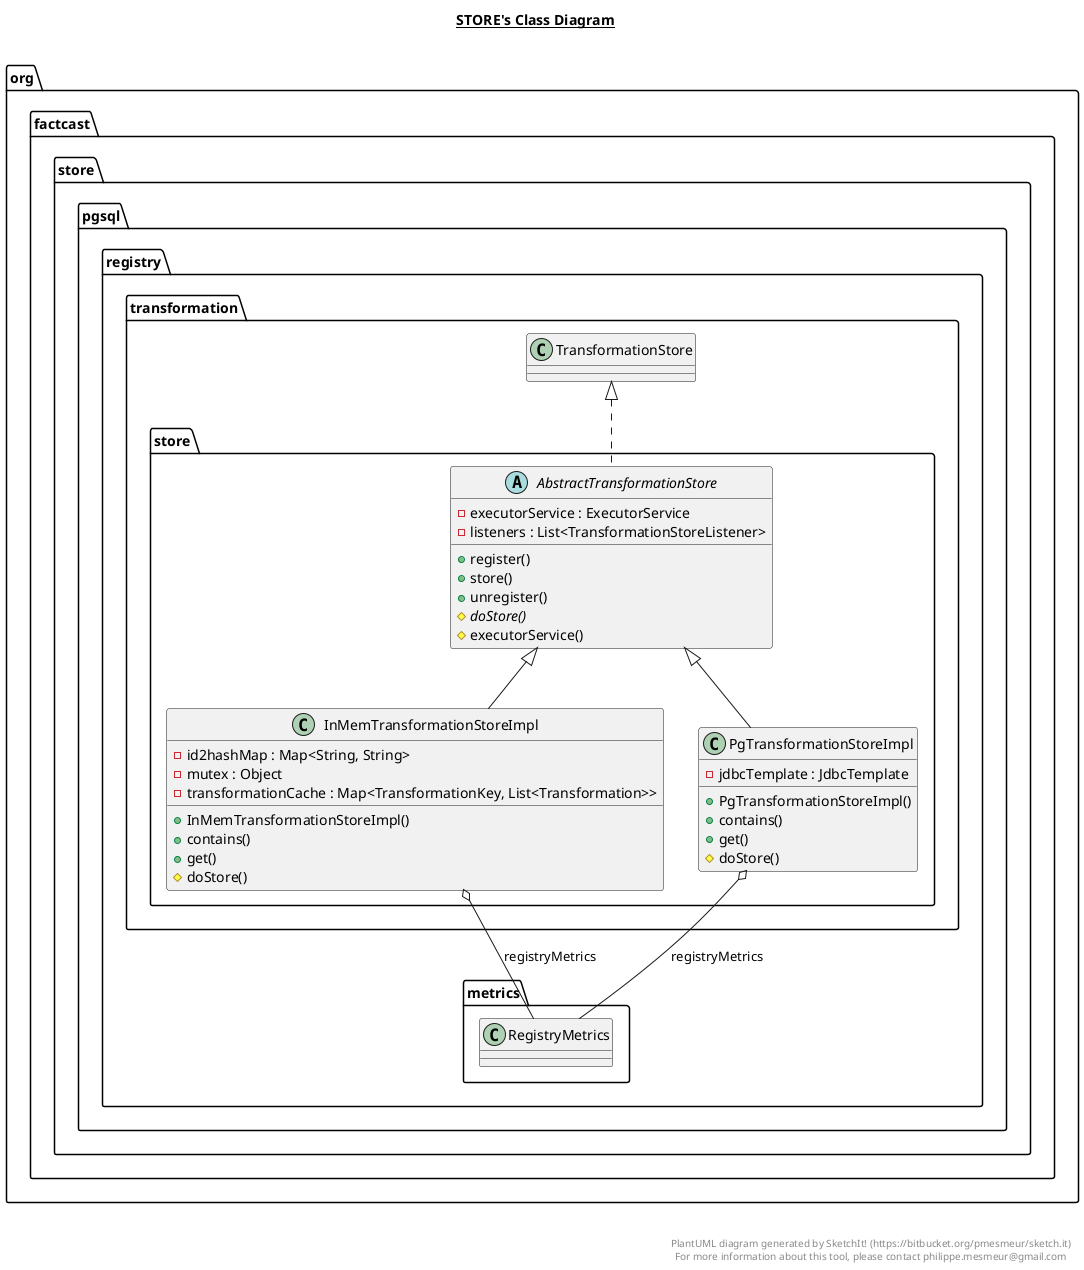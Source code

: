 @startuml

title __STORE's Class Diagram__\n

  namespace org.factcast.store.pgsql {
    namespace registry {
      namespace transformation {
        namespace store {
          abstract class org.factcast.store.pgsql.registry.transformation.store.AbstractTransformationStore {
              - executorService : ExecutorService
              - listeners : List<TransformationStoreListener>
              + register()
              + store()
              + unregister()
              {abstract} # doStore()
              # executorService()
          }
        }
      }
    }
  }
  

  namespace org.factcast.store.pgsql {
    namespace registry {
      namespace transformation {
        namespace store {
          class org.factcast.store.pgsql.registry.transformation.store.InMemTransformationStoreImpl {
              - id2hashMap : Map<String, String>
              - mutex : Object
              - transformationCache : Map<TransformationKey, List<Transformation>>
              + InMemTransformationStoreImpl()
              + contains()
              + get()
              # doStore()
          }
        }
      }
    }
  }
  

  namespace org.factcast.store.pgsql {
    namespace registry {
      namespace transformation {
        namespace store {
          class org.factcast.store.pgsql.registry.transformation.store.PgTransformationStoreImpl {
              - jdbcTemplate : JdbcTemplate
              + PgTransformationStoreImpl()
              + contains()
              + get()
              # doStore()
          }
        }
      }
    }
  }
  

  org.factcast.store.pgsql.registry.transformation.store.AbstractTransformationStore .up.|> org.factcast.store.pgsql.registry.transformation.TransformationStore
  org.factcast.store.pgsql.registry.transformation.store.InMemTransformationStoreImpl -up-|> org.factcast.store.pgsql.registry.transformation.store.AbstractTransformationStore
  org.factcast.store.pgsql.registry.transformation.store.InMemTransformationStoreImpl o-- org.factcast.store.pgsql.registry.metrics.RegistryMetrics : registryMetrics
  org.factcast.store.pgsql.registry.transformation.store.PgTransformationStoreImpl -up-|> org.factcast.store.pgsql.registry.transformation.store.AbstractTransformationStore
  org.factcast.store.pgsql.registry.transformation.store.PgTransformationStoreImpl o-- org.factcast.store.pgsql.registry.metrics.RegistryMetrics : registryMetrics


right footer


PlantUML diagram generated by SketchIt! (https://bitbucket.org/pmesmeur/sketch.it)
For more information about this tool, please contact philippe.mesmeur@gmail.com
endfooter

@enduml
